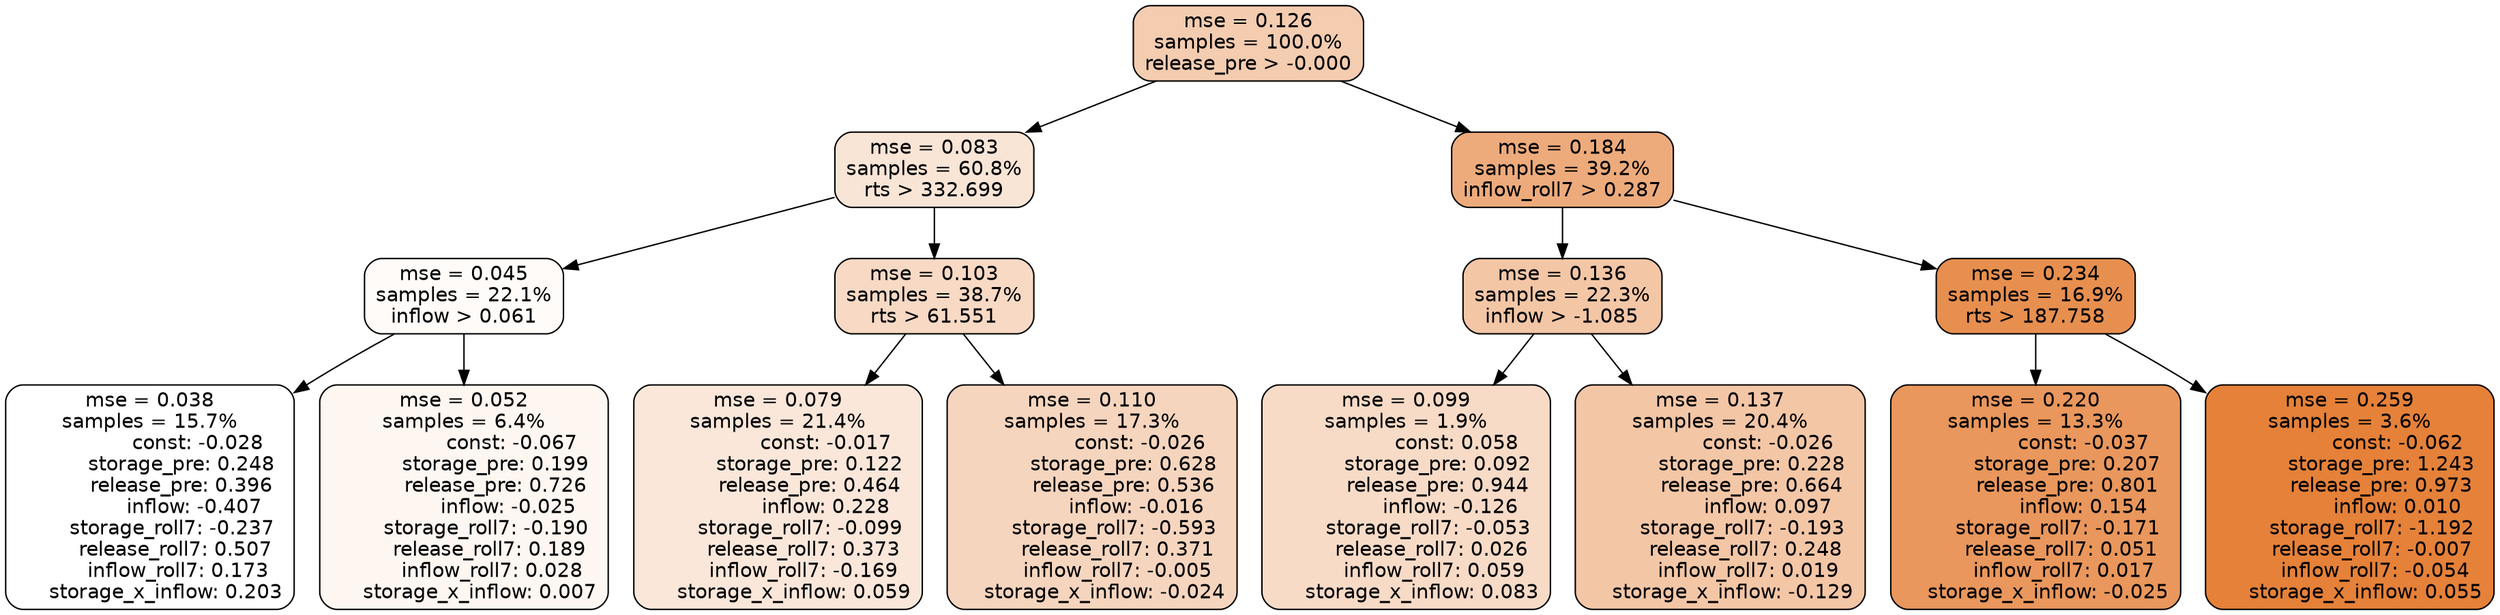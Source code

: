 digraph tree {
node [shape=rectangle, style="filled, rounded", color="black", fontname=helvetica] ;
edge [fontname=helvetica] ;
	"0" [label="mse = 0.126
samples = 100.0%
release_pre > -0.000", fillcolor="#f4ccb0"]
	"1" [label="mse = 0.083
samples = 60.8%
rts > 332.699", fillcolor="#f9e5d6"]
	"8" [label="mse = 0.184
samples = 39.2%
inflow_roll7 > 0.287", fillcolor="#edab7c"]
	"5" [label="mse = 0.045
samples = 22.1%
inflow > 0.061", fillcolor="#fefbf8"]
	"2" [label="mse = 0.103
samples = 38.7%
rts > 61.551", fillcolor="#f7d9c4"]
	"9" [label="mse = 0.136
samples = 22.3%
inflow > -1.085", fillcolor="#f3c6a6"]
	"12" [label="mse = 0.234
samples = 16.9%
rts > 187.758", fillcolor="#e78f4f"]
	"6" [label="mse = 0.038
samples = 15.7%
               const: -0.028
          storage_pre: 0.248
          release_pre: 0.396
              inflow: -0.407
       storage_roll7: -0.237
        release_roll7: 0.507
         inflow_roll7: 0.173
     storage_x_inflow: 0.203", fillcolor="#ffffff"]
	"7" [label="mse = 0.052
samples = 6.4%
               const: -0.067
          storage_pre: 0.199
          release_pre: 0.726
              inflow: -0.025
       storage_roll7: -0.190
        release_roll7: 0.189
         inflow_roll7: 0.028
     storage_x_inflow: 0.007", fillcolor="#fdf6f1"]
	"3" [label="mse = 0.079
samples = 21.4%
               const: -0.017
          storage_pre: 0.122
          release_pre: 0.464
               inflow: 0.228
       storage_roll7: -0.099
        release_roll7: 0.373
        inflow_roll7: -0.169
     storage_x_inflow: 0.059", fillcolor="#fae7da"]
	"4" [label="mse = 0.110
samples = 17.3%
               const: -0.026
          storage_pre: 0.628
          release_pre: 0.536
              inflow: -0.016
       storage_roll7: -0.593
        release_roll7: 0.371
        inflow_roll7: -0.005
    storage_x_inflow: -0.024", fillcolor="#f6d5be"]
	"10" [label="mse = 0.099
samples = 1.9%
                const: 0.058
          storage_pre: 0.092
          release_pre: 0.944
              inflow: -0.126
       storage_roll7: -0.053
        release_roll7: 0.026
         inflow_roll7: 0.059
     storage_x_inflow: 0.083", fillcolor="#f7dbc7"]
	"11" [label="mse = 0.137
samples = 20.4%
               const: -0.026
          storage_pre: 0.228
          release_pre: 0.664
               inflow: 0.097
       storage_roll7: -0.193
        release_roll7: 0.248
         inflow_roll7: 0.019
    storage_x_inflow: -0.129", fillcolor="#f3c6a6"]
	"13" [label="mse = 0.220
samples = 13.3%
               const: -0.037
          storage_pre: 0.207
          release_pre: 0.801
               inflow: 0.154
       storage_roll7: -0.171
        release_roll7: 0.051
         inflow_roll7: 0.017
    storage_x_inflow: -0.025", fillcolor="#e9975c"]
	"14" [label="mse = 0.259
samples = 3.6%
               const: -0.062
          storage_pre: 1.243
          release_pre: 0.973
               inflow: 0.010
       storage_roll7: -1.192
       release_roll7: -0.007
        inflow_roll7: -0.054
     storage_x_inflow: 0.055", fillcolor="#e58139"]

	"0" -> "1"
	"0" -> "8"
	"1" -> "2"
	"1" -> "5"
	"8" -> "9"
	"8" -> "12"
	"5" -> "6"
	"5" -> "7"
	"2" -> "3"
	"2" -> "4"
	"9" -> "10"
	"9" -> "11"
	"12" -> "13"
	"12" -> "14"
}